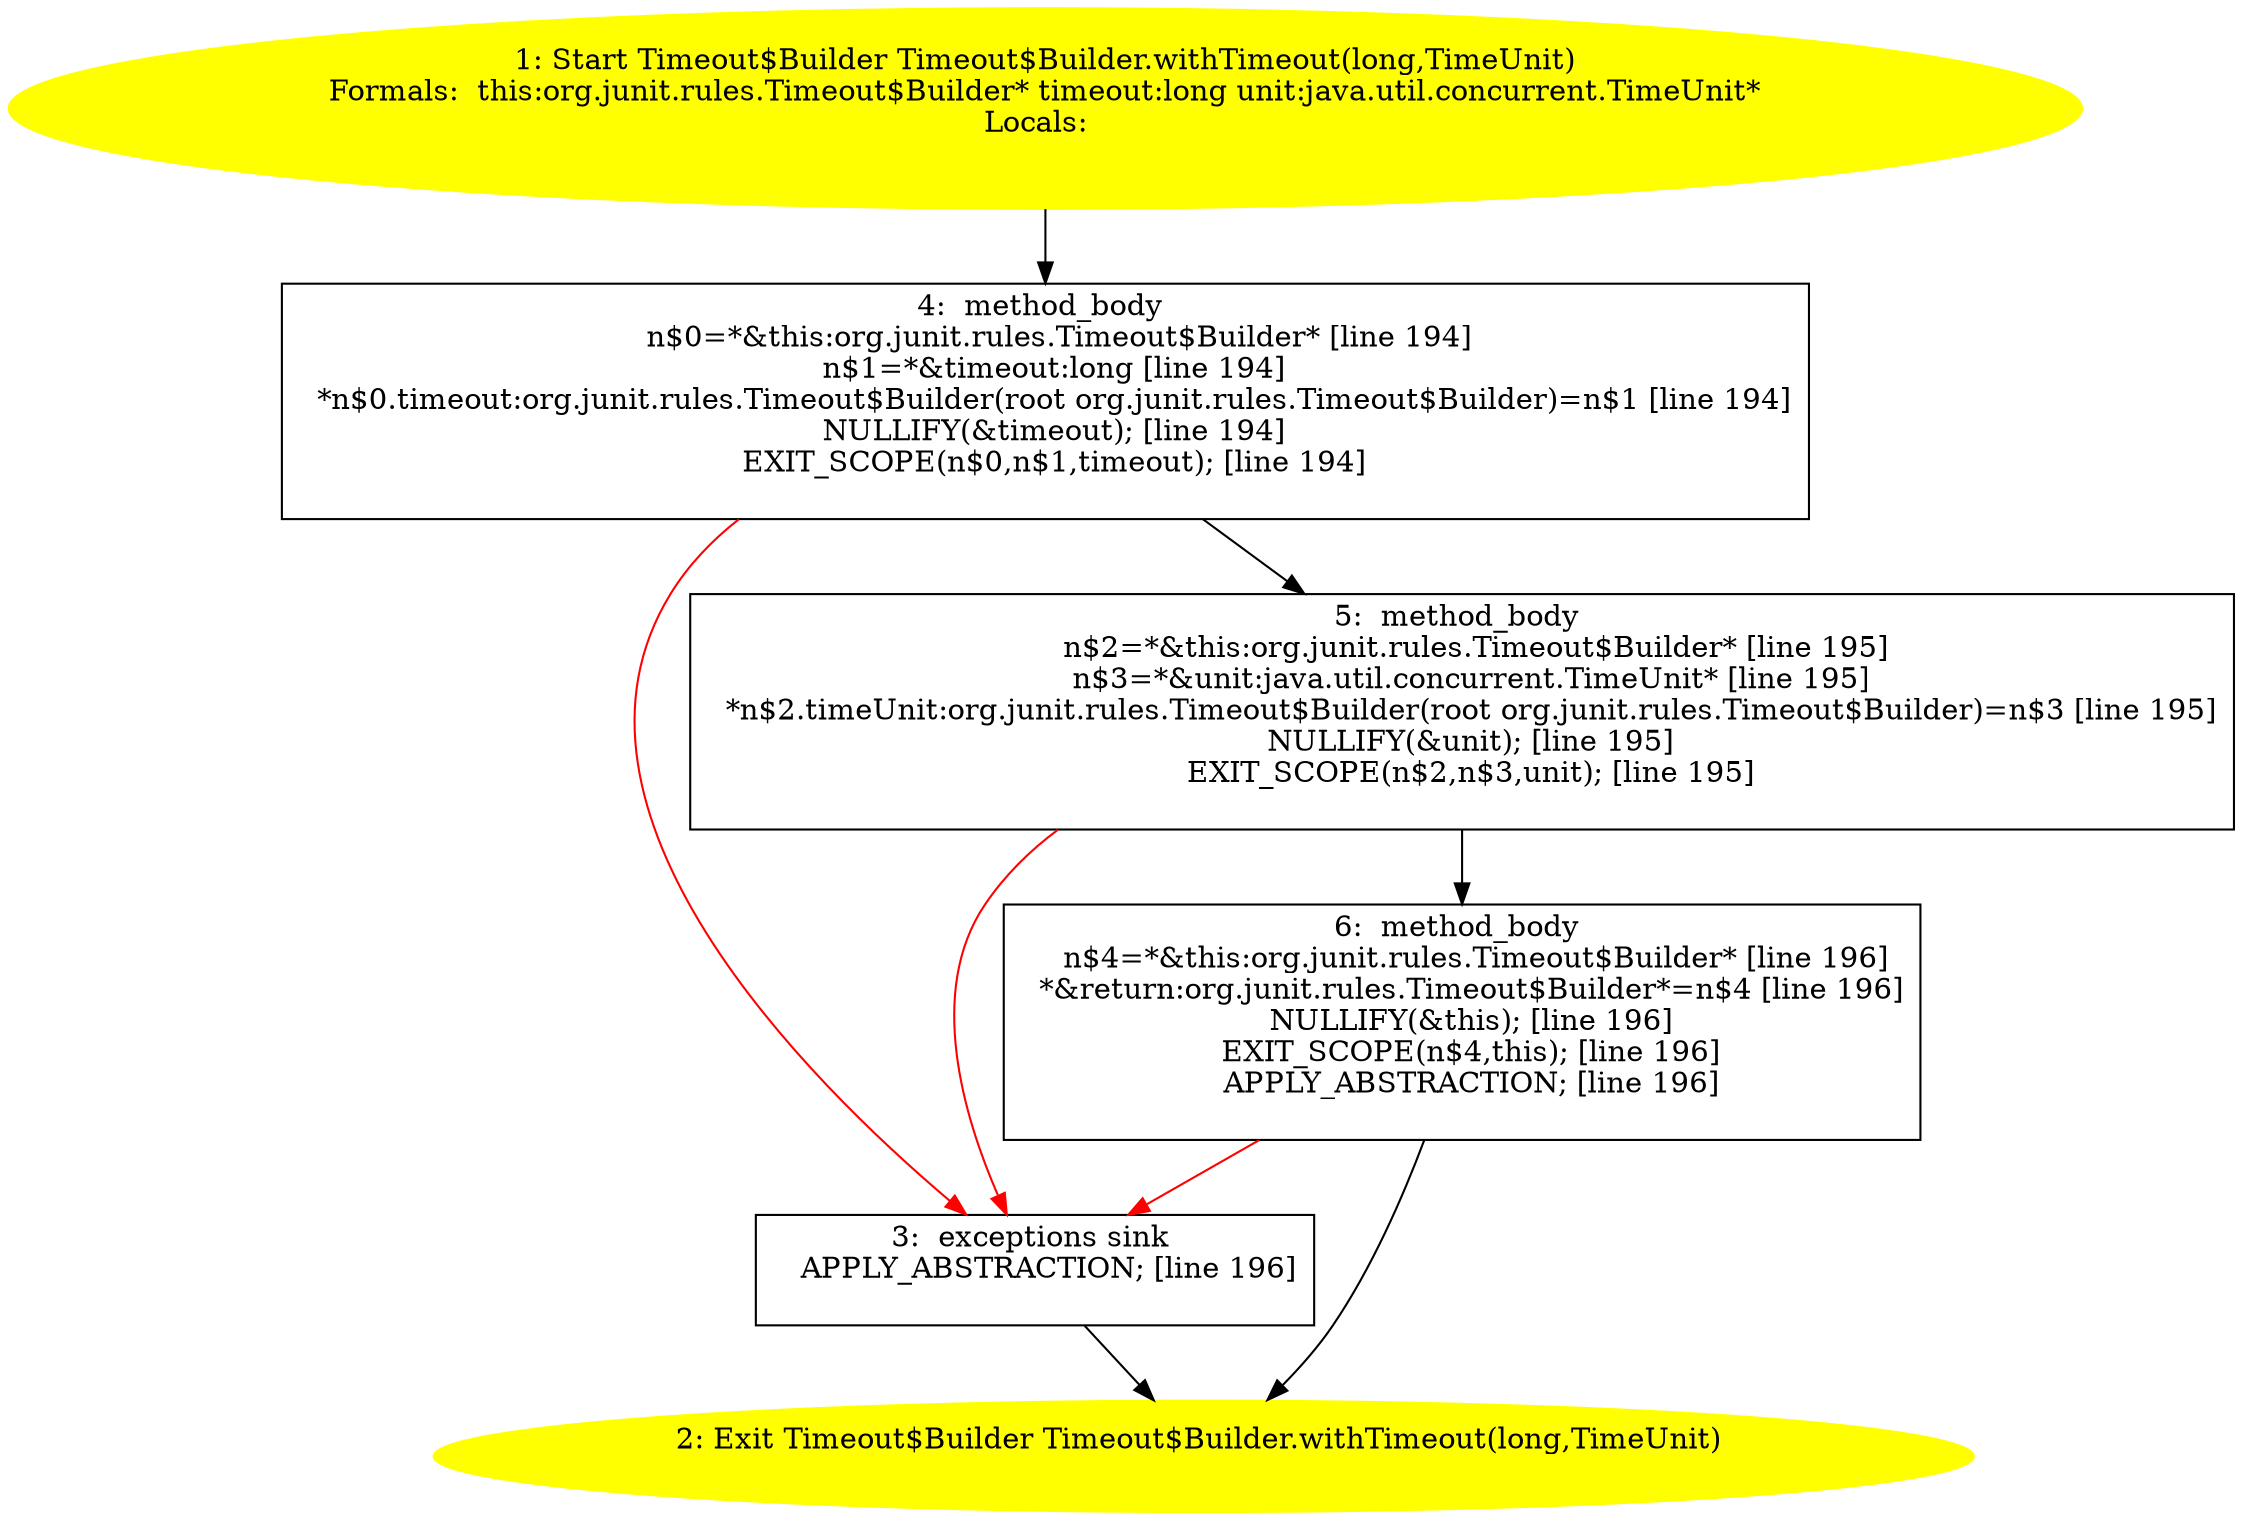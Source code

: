 /* @generated */
digraph cfg {
"org.junit.rules.Timeout$Builder.withTimeout(long,java.util.concurrent.TimeUnit):org.junit.rules.Time.5a0683baa3f83f0dd2978b98d12e66f2_1" [label="1: Start Timeout$Builder Timeout$Builder.withTimeout(long,TimeUnit)\nFormals:  this:org.junit.rules.Timeout$Builder* timeout:long unit:java.util.concurrent.TimeUnit*\nLocals:  \n  " color=yellow style=filled]
	

	 "org.junit.rules.Timeout$Builder.withTimeout(long,java.util.concurrent.TimeUnit):org.junit.rules.Time.5a0683baa3f83f0dd2978b98d12e66f2_1" -> "org.junit.rules.Timeout$Builder.withTimeout(long,java.util.concurrent.TimeUnit):org.junit.rules.Time.5a0683baa3f83f0dd2978b98d12e66f2_4" ;
"org.junit.rules.Timeout$Builder.withTimeout(long,java.util.concurrent.TimeUnit):org.junit.rules.Time.5a0683baa3f83f0dd2978b98d12e66f2_2" [label="2: Exit Timeout$Builder Timeout$Builder.withTimeout(long,TimeUnit) \n  " color=yellow style=filled]
	

"org.junit.rules.Timeout$Builder.withTimeout(long,java.util.concurrent.TimeUnit):org.junit.rules.Time.5a0683baa3f83f0dd2978b98d12e66f2_3" [label="3:  exceptions sink \n   APPLY_ABSTRACTION; [line 196]\n " shape="box"]
	

	 "org.junit.rules.Timeout$Builder.withTimeout(long,java.util.concurrent.TimeUnit):org.junit.rules.Time.5a0683baa3f83f0dd2978b98d12e66f2_3" -> "org.junit.rules.Timeout$Builder.withTimeout(long,java.util.concurrent.TimeUnit):org.junit.rules.Time.5a0683baa3f83f0dd2978b98d12e66f2_2" ;
"org.junit.rules.Timeout$Builder.withTimeout(long,java.util.concurrent.TimeUnit):org.junit.rules.Time.5a0683baa3f83f0dd2978b98d12e66f2_4" [label="4:  method_body \n   n$0=*&this:org.junit.rules.Timeout$Builder* [line 194]\n  n$1=*&timeout:long [line 194]\n  *n$0.timeout:org.junit.rules.Timeout$Builder(root org.junit.rules.Timeout$Builder)=n$1 [line 194]\n  NULLIFY(&timeout); [line 194]\n  EXIT_SCOPE(n$0,n$1,timeout); [line 194]\n " shape="box"]
	

	 "org.junit.rules.Timeout$Builder.withTimeout(long,java.util.concurrent.TimeUnit):org.junit.rules.Time.5a0683baa3f83f0dd2978b98d12e66f2_4" -> "org.junit.rules.Timeout$Builder.withTimeout(long,java.util.concurrent.TimeUnit):org.junit.rules.Time.5a0683baa3f83f0dd2978b98d12e66f2_5" ;
	 "org.junit.rules.Timeout$Builder.withTimeout(long,java.util.concurrent.TimeUnit):org.junit.rules.Time.5a0683baa3f83f0dd2978b98d12e66f2_4" -> "org.junit.rules.Timeout$Builder.withTimeout(long,java.util.concurrent.TimeUnit):org.junit.rules.Time.5a0683baa3f83f0dd2978b98d12e66f2_3" [color="red" ];
"org.junit.rules.Timeout$Builder.withTimeout(long,java.util.concurrent.TimeUnit):org.junit.rules.Time.5a0683baa3f83f0dd2978b98d12e66f2_5" [label="5:  method_body \n   n$2=*&this:org.junit.rules.Timeout$Builder* [line 195]\n  n$3=*&unit:java.util.concurrent.TimeUnit* [line 195]\n  *n$2.timeUnit:org.junit.rules.Timeout$Builder(root org.junit.rules.Timeout$Builder)=n$3 [line 195]\n  NULLIFY(&unit); [line 195]\n  EXIT_SCOPE(n$2,n$3,unit); [line 195]\n " shape="box"]
	

	 "org.junit.rules.Timeout$Builder.withTimeout(long,java.util.concurrent.TimeUnit):org.junit.rules.Time.5a0683baa3f83f0dd2978b98d12e66f2_5" -> "org.junit.rules.Timeout$Builder.withTimeout(long,java.util.concurrent.TimeUnit):org.junit.rules.Time.5a0683baa3f83f0dd2978b98d12e66f2_6" ;
	 "org.junit.rules.Timeout$Builder.withTimeout(long,java.util.concurrent.TimeUnit):org.junit.rules.Time.5a0683baa3f83f0dd2978b98d12e66f2_5" -> "org.junit.rules.Timeout$Builder.withTimeout(long,java.util.concurrent.TimeUnit):org.junit.rules.Time.5a0683baa3f83f0dd2978b98d12e66f2_3" [color="red" ];
"org.junit.rules.Timeout$Builder.withTimeout(long,java.util.concurrent.TimeUnit):org.junit.rules.Time.5a0683baa3f83f0dd2978b98d12e66f2_6" [label="6:  method_body \n   n$4=*&this:org.junit.rules.Timeout$Builder* [line 196]\n  *&return:org.junit.rules.Timeout$Builder*=n$4 [line 196]\n  NULLIFY(&this); [line 196]\n  EXIT_SCOPE(n$4,this); [line 196]\n  APPLY_ABSTRACTION; [line 196]\n " shape="box"]
	

	 "org.junit.rules.Timeout$Builder.withTimeout(long,java.util.concurrent.TimeUnit):org.junit.rules.Time.5a0683baa3f83f0dd2978b98d12e66f2_6" -> "org.junit.rules.Timeout$Builder.withTimeout(long,java.util.concurrent.TimeUnit):org.junit.rules.Time.5a0683baa3f83f0dd2978b98d12e66f2_2" ;
	 "org.junit.rules.Timeout$Builder.withTimeout(long,java.util.concurrent.TimeUnit):org.junit.rules.Time.5a0683baa3f83f0dd2978b98d12e66f2_6" -> "org.junit.rules.Timeout$Builder.withTimeout(long,java.util.concurrent.TimeUnit):org.junit.rules.Time.5a0683baa3f83f0dd2978b98d12e66f2_3" [color="red" ];
}
